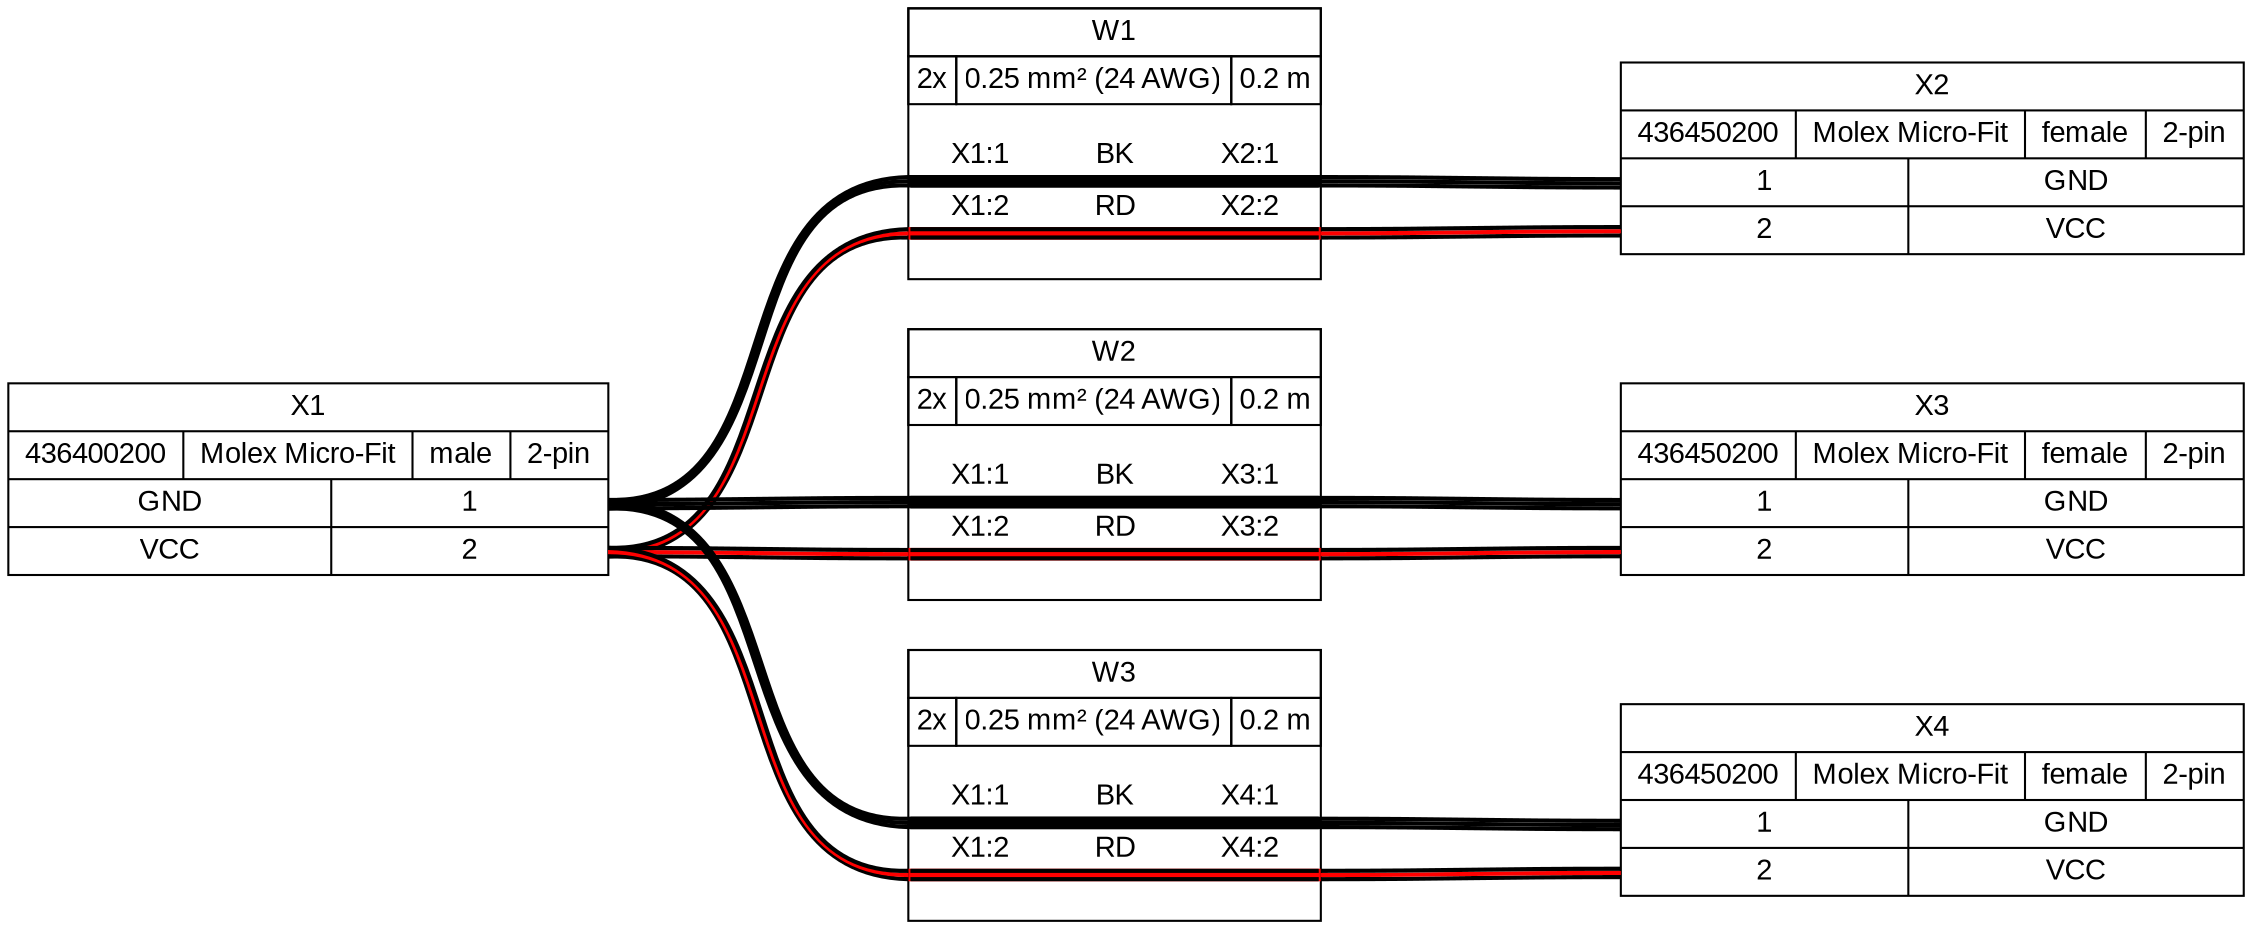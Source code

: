 graph {
// Graph generated by WireViz
// https://github.com/formatc1702/WireViz
	graph [bgcolor=white fontname=arial nodesep=0.33 rankdir=LR ranksep=2]
	node [fillcolor=white fontname=arial shape=record style=filled]
	edge [fontname=arial style=bold]
	X1 [label="X1|{436400200|Molex Micro-Fit|male|2-pin}|{{GND|VCC}|{<p1r>1|<p2r>2}}"]
	X2 [label="X2|{436450200|Molex Micro-Fit|female|2-pin}|{{<p1l>1|<p2l>2}|{GND|VCC}}"]
	X3 [label="X3|{436450200|Molex Micro-Fit|female|2-pin}|{{<p1l>1|<p2l>2}|{GND|VCC}}"]
	X4 [label="X4|{436450200|Molex Micro-Fit|female|2-pin}|{{<p1l>1|<p2l>2}|{GND|VCC}}"]
	edge [color="#000000:#000000:#000000"]
	X1:p1r:e -- W1:w1:w
	W1:w1:e -- X2:p1l:w
	edge [color="#000000:#ff0000:#000000"]
	X1:p2r:e -- W1:w2:w
	W1:w2:e -- X2:p2l:w
	W1 [label=<<table border="0" cellspacing="0" cellpadding="0"><tr><td><table border="0" cellspacing="0" cellpadding="3" cellborder="1"><tr><td colspan="3">W1</td></tr><tr><td>2x</td><td>0.25 mm² (24 AWG)</td><td>0.2 m</td></tr></table></td></tr><tr><td>&nbsp;</td></tr><tr><td><table border="0" cellspacing="0" cellborder="0"><tr><td>X1:1</td><td>BK</td><td>X2:1</td></tr><tr><td colspan="3" cellpadding="0" height="6" bgcolor="#000000" border="2" sides="tb" port="w1"></td></tr><tr><td>X1:2</td><td>RD</td><td>X2:2</td></tr><tr><td colspan="3" cellpadding="0" height="6" bgcolor="#ff0000" border="2" sides="tb" port="w2"></td></tr><tr><td>&nbsp;</td></tr></table></td></tr></table>> fillcolor=white margin=0 shape=box style=""]
	edge [color="#000000:#000000:#000000"]
	X1:p1r:e -- W2:w1:w
	W2:w1:e -- X3:p1l:w
	edge [color="#000000:#ff0000:#000000"]
	X1:p2r:e -- W2:w2:w
	W2:w2:e -- X3:p2l:w
	W2 [label=<<table border="0" cellspacing="0" cellpadding="0"><tr><td><table border="0" cellspacing="0" cellpadding="3" cellborder="1"><tr><td colspan="3">W2</td></tr><tr><td>2x</td><td>0.25 mm² (24 AWG)</td><td>0.2 m</td></tr></table></td></tr><tr><td>&nbsp;</td></tr><tr><td><table border="0" cellspacing="0" cellborder="0"><tr><td>X1:1</td><td>BK</td><td>X3:1</td></tr><tr><td colspan="3" cellpadding="0" height="6" bgcolor="#000000" border="2" sides="tb" port="w1"></td></tr><tr><td>X1:2</td><td>RD</td><td>X3:2</td></tr><tr><td colspan="3" cellpadding="0" height="6" bgcolor="#ff0000" border="2" sides="tb" port="w2"></td></tr><tr><td>&nbsp;</td></tr></table></td></tr></table>> fillcolor=white margin=0 shape=box style=""]
	edge [color="#000000:#000000:#000000"]
	X1:p1r:e -- W3:w1:w
	W3:w1:e -- X4:p1l:w
	edge [color="#000000:#ff0000:#000000"]
	X1:p2r:e -- W3:w2:w
	W3:w2:e -- X4:p2l:w
	W3 [label=<<table border="0" cellspacing="0" cellpadding="0"><tr><td><table border="0" cellspacing="0" cellpadding="3" cellborder="1"><tr><td colspan="3">W3</td></tr><tr><td>2x</td><td>0.25 mm² (24 AWG)</td><td>0.2 m</td></tr></table></td></tr><tr><td>&nbsp;</td></tr><tr><td><table border="0" cellspacing="0" cellborder="0"><tr><td>X1:1</td><td>BK</td><td>X4:1</td></tr><tr><td colspan="3" cellpadding="0" height="6" bgcolor="#000000" border="2" sides="tb" port="w1"></td></tr><tr><td>X1:2</td><td>RD</td><td>X4:2</td></tr><tr><td colspan="3" cellpadding="0" height="6" bgcolor="#ff0000" border="2" sides="tb" port="w2"></td></tr><tr><td>&nbsp;</td></tr></table></td></tr></table>> fillcolor=white margin=0 shape=box style=""]
}
